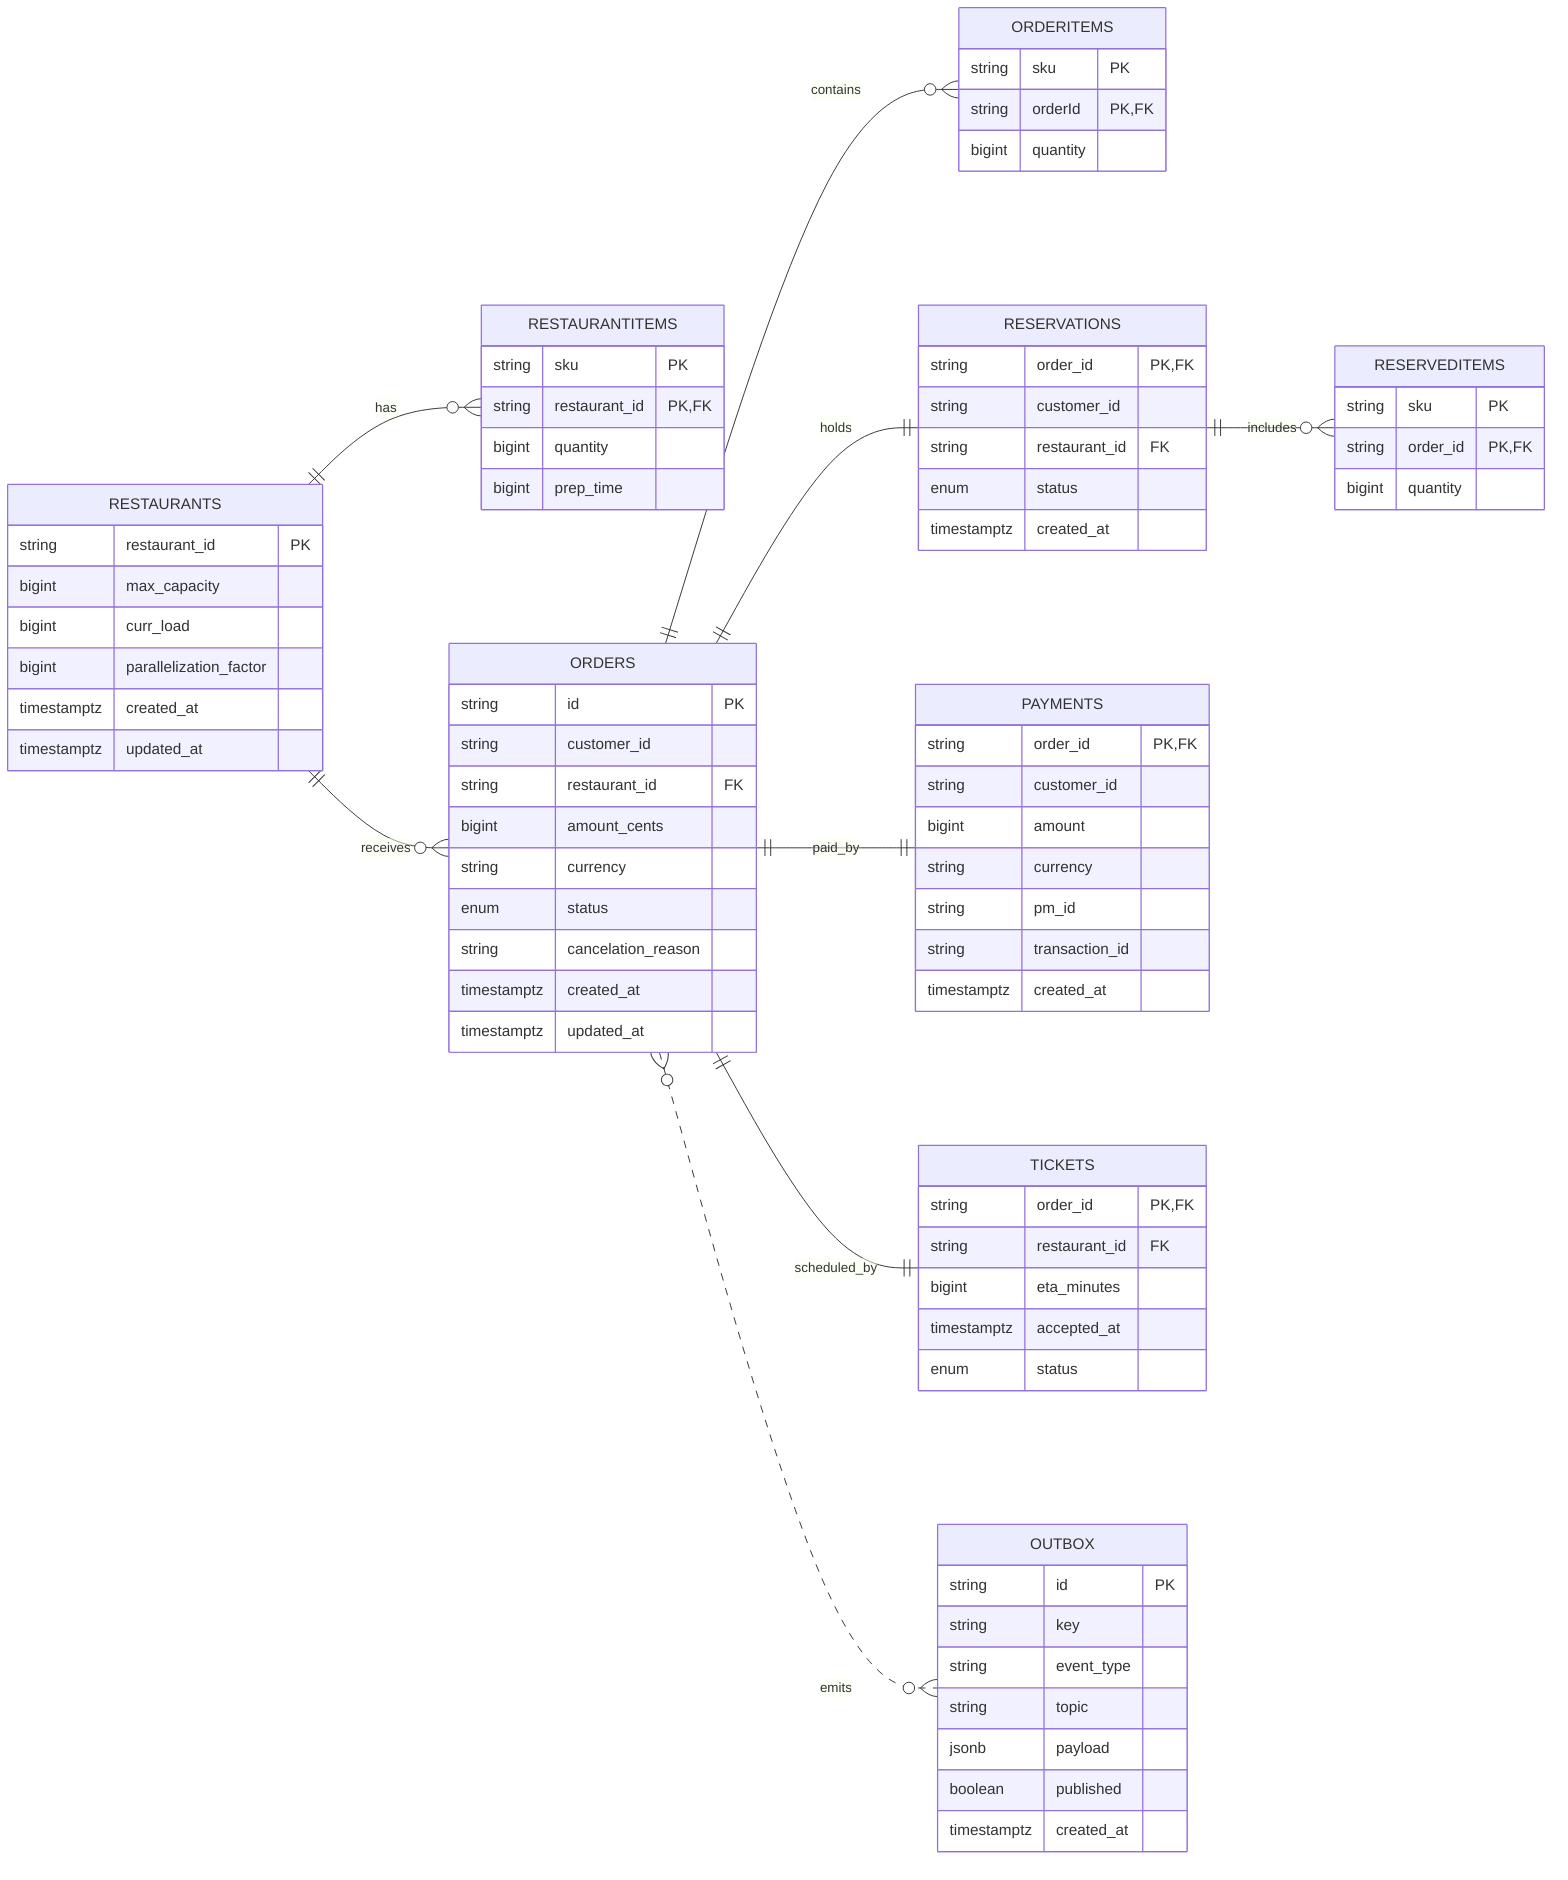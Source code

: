 %% Mermaid ER Diagram - Database Schema
erDiagram
  direction LR
  RESTAURANTS {
    string restaurant_id PK
    bigint max_capacity
    bigint curr_load
    bigint parallelization_factor
    timestamptz created_at
    timestamptz updated_at
  }
  RESTAURANTITEMS {
    string sku PK
    string restaurant_id PK, FK
    bigint quantity
    bigint prep_time
  }
  ORDERS {
    string id PK
    string customer_id
    string restaurant_id FK
    bigint amount_cents
    string currency
    enum status
    string cancelation_reason
    timestamptz created_at
    timestamptz updated_at
  }
  ORDERITEMS {
    string sku PK
    string orderId PK, FK
    bigint quantity
  }
  RESERVATIONS {
    string order_id PK, FK
    string customer_id
    string restaurant_id FK
    enum status
    timestamptz created_at
  }
  RESERVEDITEMS {
    string sku PK
    string order_id PK, FK
    bigint quantity
  }
  PAYMENTS {
    string order_id PK, FK
    string customer_id
    bigint amount
    string currency
    string pm_id
    string transaction_id
    timestamptz created_at
  }
  TICKETS {
    string order_id PK, FK
    string restaurant_id FK
    bigint eta_minutes
    timestamptz accepted_at
    enum status
  }
  OUTBOX {
    string id PK
    string key
    string event_type
    string topic
    jsonb payload
    boolean published
    timestamptz created_at
  }

  RESTAURANTS ||--o{ RESTAURANTITEMS : has
  RESTAURANTS ||--o{ ORDERS : receives
  ORDERS ||--o{ ORDERITEMS : contains
  ORDERS ||--|| RESERVATIONS : holds
  RESERVATIONS ||--o{ RESERVEDITEMS : includes
  ORDERS ||--|| PAYMENTS : paid_by
  ORDERS ||--|| TICKETS : scheduled_by
  ORDERS }o..o{ OUTBOX : emits